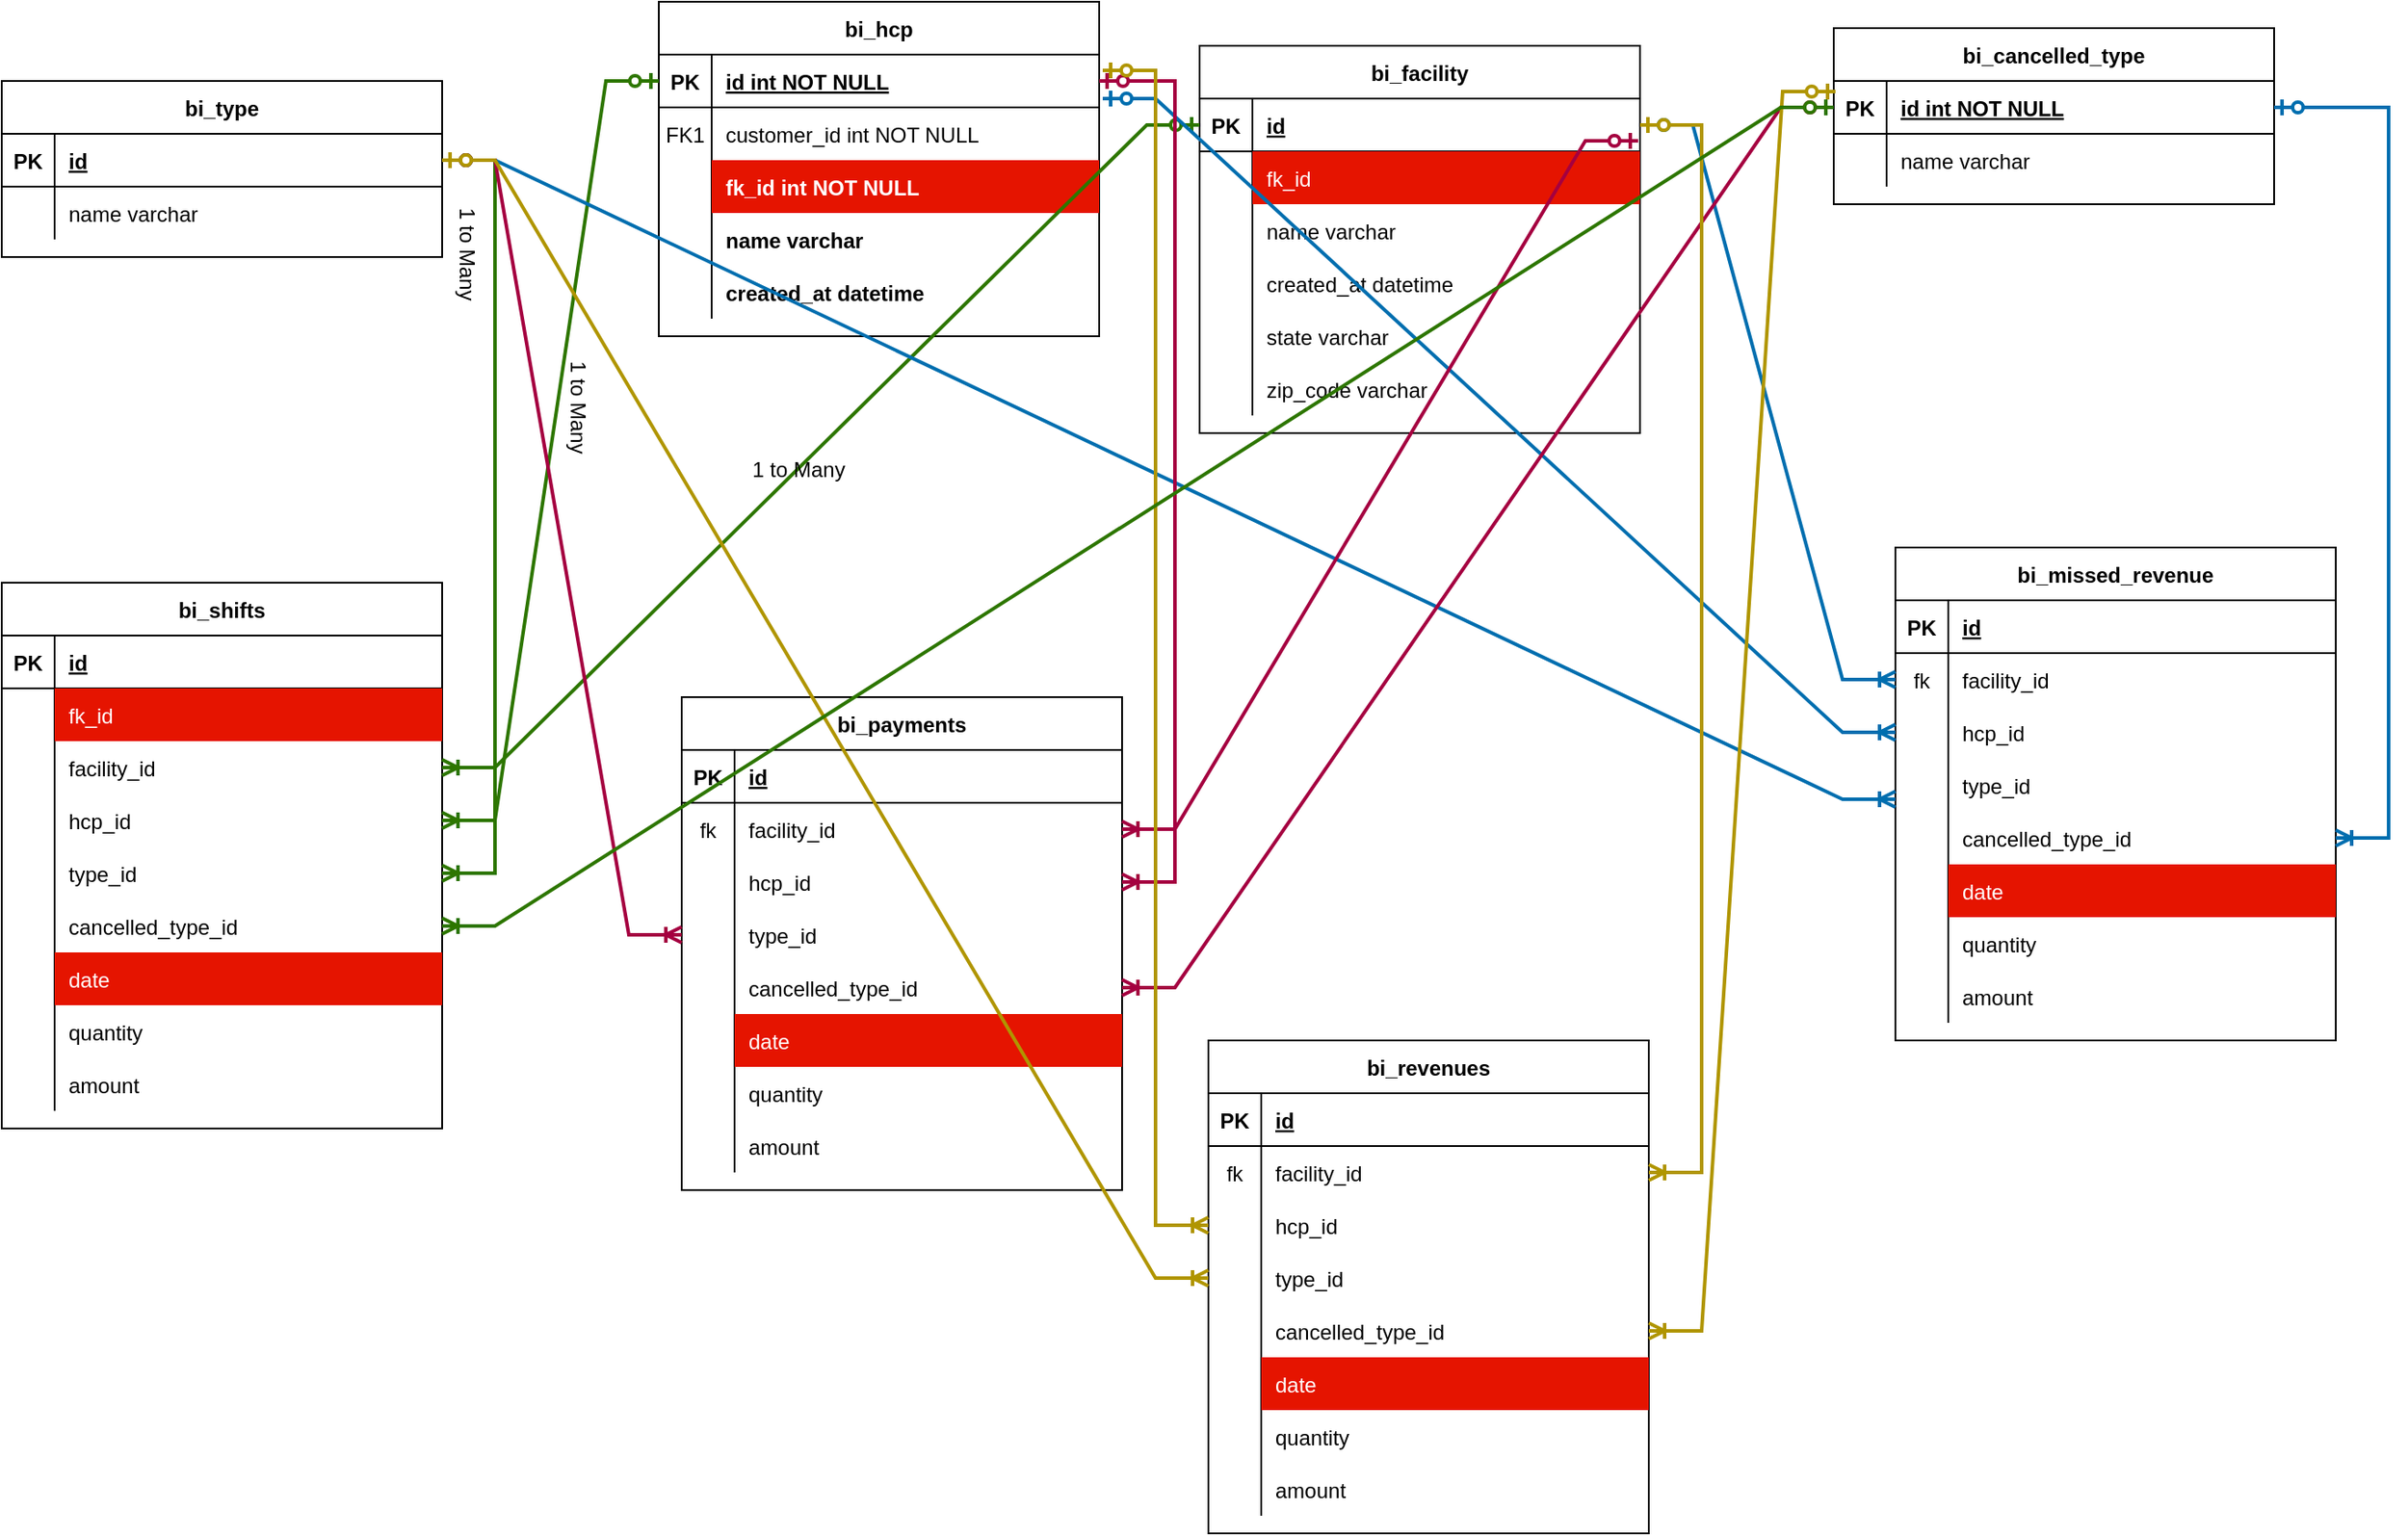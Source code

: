 <mxfile version="20.2.7" type="github">
  <diagram id="R2lEEEUBdFMjLlhIrx00" name="Page-1">
    <mxGraphModel dx="1350" dy="627" grid="1" gridSize="13" guides="1" tooltips="1" connect="1" arrows="1" fold="1" page="1" pageScale="1" pageWidth="850" pageHeight="1100" math="0" shadow="0" extFonts="Permanent Marker^https://fonts.googleapis.com/css?family=Permanent+Marker">
      <root>
        <mxCell id="0" />
        <mxCell id="1" parent="0" />
        <mxCell id="C-vyLk0tnHw3VtMMgP7b-2" value="bi_hcp" style="shape=table;startSize=30;container=1;collapsible=1;childLayout=tableLayout;fixedRows=1;rowLines=0;fontStyle=1;align=center;resizeLast=1;" parent="1" vertex="1">
          <mxGeometry x="403" y="15" width="250" height="190" as="geometry" />
        </mxCell>
        <mxCell id="C-vyLk0tnHw3VtMMgP7b-3" value="" style="shape=partialRectangle;collapsible=0;dropTarget=0;pointerEvents=0;fillColor=none;points=[[0,0.5],[1,0.5]];portConstraint=eastwest;top=0;left=0;right=0;bottom=1;" parent="C-vyLk0tnHw3VtMMgP7b-2" vertex="1">
          <mxGeometry y="30" width="250" height="30" as="geometry" />
        </mxCell>
        <mxCell id="C-vyLk0tnHw3VtMMgP7b-4" value="PK" style="shape=partialRectangle;overflow=hidden;connectable=0;fillColor=none;top=0;left=0;bottom=0;right=0;fontStyle=1;" parent="C-vyLk0tnHw3VtMMgP7b-3" vertex="1">
          <mxGeometry width="30" height="30" as="geometry">
            <mxRectangle width="30" height="30" as="alternateBounds" />
          </mxGeometry>
        </mxCell>
        <mxCell id="C-vyLk0tnHw3VtMMgP7b-5" value="id int NOT NULL " style="shape=partialRectangle;overflow=hidden;connectable=0;fillColor=none;top=0;left=0;bottom=0;right=0;align=left;spacingLeft=6;fontStyle=5;" parent="C-vyLk0tnHw3VtMMgP7b-3" vertex="1">
          <mxGeometry x="30" width="220" height="30" as="geometry">
            <mxRectangle width="220" height="30" as="alternateBounds" />
          </mxGeometry>
        </mxCell>
        <mxCell id="C-vyLk0tnHw3VtMMgP7b-6" value="" style="shape=partialRectangle;collapsible=0;dropTarget=0;pointerEvents=0;fillColor=none;points=[[0,0.5],[1,0.5]];portConstraint=eastwest;top=0;left=0;right=0;bottom=0;" parent="C-vyLk0tnHw3VtMMgP7b-2" vertex="1">
          <mxGeometry y="60" width="250" height="30" as="geometry" />
        </mxCell>
        <mxCell id="C-vyLk0tnHw3VtMMgP7b-7" value="FK1" style="shape=partialRectangle;overflow=hidden;connectable=0;fillColor=none;top=0;left=0;bottom=0;right=0;" parent="C-vyLk0tnHw3VtMMgP7b-6" vertex="1">
          <mxGeometry width="30" height="30" as="geometry">
            <mxRectangle width="30" height="30" as="alternateBounds" />
          </mxGeometry>
        </mxCell>
        <mxCell id="C-vyLk0tnHw3VtMMgP7b-8" value="customer_id int NOT NULL" style="shape=partialRectangle;overflow=hidden;connectable=0;fillColor=none;top=0;left=0;bottom=0;right=0;align=left;spacingLeft=6;" parent="C-vyLk0tnHw3VtMMgP7b-6" vertex="1">
          <mxGeometry x="30" width="220" height="30" as="geometry">
            <mxRectangle width="220" height="30" as="alternateBounds" />
          </mxGeometry>
        </mxCell>
        <mxCell id="C-vyLk0tnHw3VtMMgP7b-9" value="" style="shape=partialRectangle;collapsible=0;dropTarget=0;pointerEvents=0;fillColor=none;points=[[0,0.5],[1,0.5]];portConstraint=eastwest;top=0;left=0;right=0;bottom=0;" parent="C-vyLk0tnHw3VtMMgP7b-2" vertex="1">
          <mxGeometry y="90" width="250" height="30" as="geometry" />
        </mxCell>
        <mxCell id="C-vyLk0tnHw3VtMMgP7b-10" value="" style="shape=partialRectangle;overflow=hidden;connectable=0;fillColor=none;top=0;left=0;bottom=0;right=0;" parent="C-vyLk0tnHw3VtMMgP7b-9" vertex="1">
          <mxGeometry width="30" height="30" as="geometry">
            <mxRectangle width="30" height="30" as="alternateBounds" />
          </mxGeometry>
        </mxCell>
        <mxCell id="C-vyLk0tnHw3VtMMgP7b-11" value="fk_id int NOT NULL" style="shape=partialRectangle;overflow=hidden;connectable=0;fillColor=#e51400;top=0;left=0;bottom=0;right=0;align=left;spacingLeft=6;fontStyle=1;fontColor=#ffffff;strokeColor=#B20000;" parent="C-vyLk0tnHw3VtMMgP7b-9" vertex="1">
          <mxGeometry x="30" width="220" height="30" as="geometry">
            <mxRectangle width="220" height="30" as="alternateBounds" />
          </mxGeometry>
        </mxCell>
        <mxCell id="rzpZ7utzJQlH9TSm0PVT-9" value="" style="shape=partialRectangle;collapsible=0;dropTarget=0;pointerEvents=0;fillColor=none;points=[[0,0.5],[1,0.5]];portConstraint=eastwest;top=0;left=0;right=0;bottom=0;" vertex="1" parent="C-vyLk0tnHw3VtMMgP7b-2">
          <mxGeometry y="120" width="250" height="30" as="geometry" />
        </mxCell>
        <mxCell id="rzpZ7utzJQlH9TSm0PVT-10" value="" style="shape=partialRectangle;overflow=hidden;connectable=0;fillColor=none;top=0;left=0;bottom=0;right=0;" vertex="1" parent="rzpZ7utzJQlH9TSm0PVT-9">
          <mxGeometry width="30" height="30" as="geometry">
            <mxRectangle width="30" height="30" as="alternateBounds" />
          </mxGeometry>
        </mxCell>
        <mxCell id="rzpZ7utzJQlH9TSm0PVT-11" value="name varchar" style="shape=partialRectangle;overflow=hidden;connectable=0;fillColor=none;top=0;left=0;bottom=0;right=0;align=left;spacingLeft=6;fontStyle=1" vertex="1" parent="rzpZ7utzJQlH9TSm0PVT-9">
          <mxGeometry x="30" width="220" height="30" as="geometry">
            <mxRectangle width="220" height="30" as="alternateBounds" />
          </mxGeometry>
        </mxCell>
        <mxCell id="rzpZ7utzJQlH9TSm0PVT-12" value="" style="shape=partialRectangle;collapsible=0;dropTarget=0;pointerEvents=0;fillColor=none;points=[[0,0.5],[1,0.5]];portConstraint=eastwest;top=0;left=0;right=0;bottom=0;" vertex="1" parent="C-vyLk0tnHw3VtMMgP7b-2">
          <mxGeometry y="150" width="250" height="30" as="geometry" />
        </mxCell>
        <mxCell id="rzpZ7utzJQlH9TSm0PVT-13" value="" style="shape=partialRectangle;overflow=hidden;connectable=0;fillColor=none;top=0;left=0;bottom=0;right=0;" vertex="1" parent="rzpZ7utzJQlH9TSm0PVT-12">
          <mxGeometry width="30" height="30" as="geometry">
            <mxRectangle width="30" height="30" as="alternateBounds" />
          </mxGeometry>
        </mxCell>
        <mxCell id="rzpZ7utzJQlH9TSm0PVT-14" value="created_at datetime" style="shape=partialRectangle;overflow=hidden;connectable=0;fillColor=none;top=0;left=0;bottom=0;right=0;align=left;spacingLeft=6;fontStyle=1" vertex="1" parent="rzpZ7utzJQlH9TSm0PVT-12">
          <mxGeometry x="30" width="220" height="30" as="geometry">
            <mxRectangle width="220" height="30" as="alternateBounds" />
          </mxGeometry>
        </mxCell>
        <mxCell id="C-vyLk0tnHw3VtMMgP7b-13" value="bi_cancelled_type" style="shape=table;startSize=30;container=1;collapsible=1;childLayout=tableLayout;fixedRows=1;rowLines=0;fontStyle=1;align=center;resizeLast=1;" parent="1" vertex="1">
          <mxGeometry x="1070" y="30" width="250" height="100" as="geometry" />
        </mxCell>
        <mxCell id="C-vyLk0tnHw3VtMMgP7b-14" value="" style="shape=partialRectangle;collapsible=0;dropTarget=0;pointerEvents=0;fillColor=none;points=[[0,0.5],[1,0.5]];portConstraint=eastwest;top=0;left=0;right=0;bottom=1;" parent="C-vyLk0tnHw3VtMMgP7b-13" vertex="1">
          <mxGeometry y="30" width="250" height="30" as="geometry" />
        </mxCell>
        <mxCell id="C-vyLk0tnHw3VtMMgP7b-15" value="PK" style="shape=partialRectangle;overflow=hidden;connectable=0;fillColor=none;top=0;left=0;bottom=0;right=0;fontStyle=1;" parent="C-vyLk0tnHw3VtMMgP7b-14" vertex="1">
          <mxGeometry width="30" height="30" as="geometry">
            <mxRectangle width="30" height="30" as="alternateBounds" />
          </mxGeometry>
        </mxCell>
        <mxCell id="C-vyLk0tnHw3VtMMgP7b-16" value="id int NOT NULL " style="shape=partialRectangle;overflow=hidden;connectable=0;fillColor=none;top=0;left=0;bottom=0;right=0;align=left;spacingLeft=6;fontStyle=5;" parent="C-vyLk0tnHw3VtMMgP7b-14" vertex="1">
          <mxGeometry x="30" width="220" height="30" as="geometry">
            <mxRectangle width="220" height="30" as="alternateBounds" />
          </mxGeometry>
        </mxCell>
        <mxCell id="C-vyLk0tnHw3VtMMgP7b-20" value="" style="shape=partialRectangle;collapsible=0;dropTarget=0;pointerEvents=0;fillColor=none;points=[[0,0.5],[1,0.5]];portConstraint=eastwest;top=0;left=0;right=0;bottom=0;" parent="C-vyLk0tnHw3VtMMgP7b-13" vertex="1">
          <mxGeometry y="60" width="250" height="30" as="geometry" />
        </mxCell>
        <mxCell id="C-vyLk0tnHw3VtMMgP7b-21" value="" style="shape=partialRectangle;overflow=hidden;connectable=0;fillColor=none;top=0;left=0;bottom=0;right=0;" parent="C-vyLk0tnHw3VtMMgP7b-20" vertex="1">
          <mxGeometry width="30" height="30" as="geometry">
            <mxRectangle width="30" height="30" as="alternateBounds" />
          </mxGeometry>
        </mxCell>
        <mxCell id="C-vyLk0tnHw3VtMMgP7b-22" value="name varchar" style="shape=partialRectangle;overflow=hidden;connectable=0;fillColor=none;top=0;left=0;bottom=0;right=0;align=left;spacingLeft=6;" parent="C-vyLk0tnHw3VtMMgP7b-20" vertex="1">
          <mxGeometry x="30" width="220" height="30" as="geometry">
            <mxRectangle width="220" height="30" as="alternateBounds" />
          </mxGeometry>
        </mxCell>
        <mxCell id="C-vyLk0tnHw3VtMMgP7b-23" value="bi_type" style="shape=table;startSize=30;container=1;collapsible=1;childLayout=tableLayout;fixedRows=1;rowLines=0;fontStyle=1;align=center;resizeLast=1;" parent="1" vertex="1">
          <mxGeometry x="30" y="60" width="250" height="100" as="geometry" />
        </mxCell>
        <mxCell id="C-vyLk0tnHw3VtMMgP7b-24" value="" style="shape=partialRectangle;collapsible=0;dropTarget=0;pointerEvents=0;fillColor=none;points=[[0,0.5],[1,0.5]];portConstraint=eastwest;top=0;left=0;right=0;bottom=1;" parent="C-vyLk0tnHw3VtMMgP7b-23" vertex="1">
          <mxGeometry y="30" width="250" height="30" as="geometry" />
        </mxCell>
        <mxCell id="C-vyLk0tnHw3VtMMgP7b-25" value="PK" style="shape=partialRectangle;overflow=hidden;connectable=0;fillColor=none;top=0;left=0;bottom=0;right=0;fontStyle=1;" parent="C-vyLk0tnHw3VtMMgP7b-24" vertex="1">
          <mxGeometry width="30" height="30" as="geometry">
            <mxRectangle width="30" height="30" as="alternateBounds" />
          </mxGeometry>
        </mxCell>
        <mxCell id="C-vyLk0tnHw3VtMMgP7b-26" value="id" style="shape=partialRectangle;overflow=hidden;connectable=0;fillColor=none;top=0;left=0;bottom=0;right=0;align=left;spacingLeft=6;fontStyle=5;" parent="C-vyLk0tnHw3VtMMgP7b-24" vertex="1">
          <mxGeometry x="30" width="220" height="30" as="geometry">
            <mxRectangle width="220" height="30" as="alternateBounds" />
          </mxGeometry>
        </mxCell>
        <mxCell id="rzpZ7utzJQlH9TSm0PVT-3" value="" style="shape=partialRectangle;collapsible=0;dropTarget=0;pointerEvents=0;fillColor=none;points=[[0,0.5],[1,0.5]];portConstraint=eastwest;top=0;left=0;right=0;bottom=0;" vertex="1" parent="C-vyLk0tnHw3VtMMgP7b-23">
          <mxGeometry y="60" width="250" height="30" as="geometry" />
        </mxCell>
        <mxCell id="rzpZ7utzJQlH9TSm0PVT-4" value="" style="shape=partialRectangle;overflow=hidden;connectable=0;fillColor=none;top=0;left=0;bottom=0;right=0;" vertex="1" parent="rzpZ7utzJQlH9TSm0PVT-3">
          <mxGeometry width="30" height="30" as="geometry">
            <mxRectangle width="30" height="30" as="alternateBounds" />
          </mxGeometry>
        </mxCell>
        <mxCell id="rzpZ7utzJQlH9TSm0PVT-5" value="name varchar" style="shape=partialRectangle;overflow=hidden;connectable=0;fillColor=none;top=0;left=0;bottom=0;right=0;align=left;spacingLeft=6;" vertex="1" parent="rzpZ7utzJQlH9TSm0PVT-3">
          <mxGeometry x="30" width="220" height="30" as="geometry">
            <mxRectangle width="220" height="30" as="alternateBounds" />
          </mxGeometry>
        </mxCell>
        <mxCell id="rzpZ7utzJQlH9TSm0PVT-15" value="bi_facility" style="shape=table;startSize=30;container=1;collapsible=1;childLayout=tableLayout;fixedRows=1;rowLines=0;fontStyle=1;align=center;resizeLast=1;" vertex="1" parent="1">
          <mxGeometry x="710" y="40" width="250" height="220" as="geometry" />
        </mxCell>
        <mxCell id="rzpZ7utzJQlH9TSm0PVT-16" value="" style="shape=partialRectangle;collapsible=0;dropTarget=0;pointerEvents=0;fillColor=none;points=[[0,0.5],[1,0.5]];portConstraint=eastwest;top=0;left=0;right=0;bottom=1;" vertex="1" parent="rzpZ7utzJQlH9TSm0PVT-15">
          <mxGeometry y="30" width="250" height="30" as="geometry" />
        </mxCell>
        <mxCell id="rzpZ7utzJQlH9TSm0PVT-17" value="PK" style="shape=partialRectangle;overflow=hidden;connectable=0;fillColor=none;top=0;left=0;bottom=0;right=0;fontStyle=1;" vertex="1" parent="rzpZ7utzJQlH9TSm0PVT-16">
          <mxGeometry width="30" height="30" as="geometry">
            <mxRectangle width="30" height="30" as="alternateBounds" />
          </mxGeometry>
        </mxCell>
        <mxCell id="rzpZ7utzJQlH9TSm0PVT-18" value="id" style="shape=partialRectangle;overflow=hidden;connectable=0;fillColor=none;top=0;left=0;bottom=0;right=0;align=left;spacingLeft=6;fontStyle=5;" vertex="1" parent="rzpZ7utzJQlH9TSm0PVT-16">
          <mxGeometry x="30" width="220" height="30" as="geometry">
            <mxRectangle width="220" height="30" as="alternateBounds" />
          </mxGeometry>
        </mxCell>
        <mxCell id="rzpZ7utzJQlH9TSm0PVT-19" value="" style="shape=partialRectangle;collapsible=0;dropTarget=0;pointerEvents=0;fillColor=none;points=[[0,0.5],[1,0.5]];portConstraint=eastwest;top=0;left=0;right=0;bottom=0;" vertex="1" parent="rzpZ7utzJQlH9TSm0PVT-15">
          <mxGeometry y="60" width="250" height="30" as="geometry" />
        </mxCell>
        <mxCell id="rzpZ7utzJQlH9TSm0PVT-20" value="" style="shape=partialRectangle;overflow=hidden;connectable=0;fillColor=none;top=0;left=0;bottom=0;right=0;" vertex="1" parent="rzpZ7utzJQlH9TSm0PVT-19">
          <mxGeometry width="30" height="30" as="geometry">
            <mxRectangle width="30" height="30" as="alternateBounds" />
          </mxGeometry>
        </mxCell>
        <mxCell id="rzpZ7utzJQlH9TSm0PVT-21" value="fk_id" style="shape=partialRectangle;overflow=hidden;connectable=0;fillColor=#e51400;top=0;left=0;bottom=0;right=0;align=left;spacingLeft=6;fontColor=#ffffff;strokeColor=#B20000;" vertex="1" parent="rzpZ7utzJQlH9TSm0PVT-19">
          <mxGeometry x="30" width="220" height="30" as="geometry">
            <mxRectangle width="220" height="30" as="alternateBounds" />
          </mxGeometry>
        </mxCell>
        <mxCell id="rzpZ7utzJQlH9TSm0PVT-22" value="" style="shape=partialRectangle;collapsible=0;dropTarget=0;pointerEvents=0;fillColor=none;points=[[0,0.5],[1,0.5]];portConstraint=eastwest;top=0;left=0;right=0;bottom=0;" vertex="1" parent="rzpZ7utzJQlH9TSm0PVT-15">
          <mxGeometry y="90" width="250" height="30" as="geometry" />
        </mxCell>
        <mxCell id="rzpZ7utzJQlH9TSm0PVT-23" value="" style="shape=partialRectangle;overflow=hidden;connectable=0;fillColor=none;top=0;left=0;bottom=0;right=0;" vertex="1" parent="rzpZ7utzJQlH9TSm0PVT-22">
          <mxGeometry width="30" height="30" as="geometry">
            <mxRectangle width="30" height="30" as="alternateBounds" />
          </mxGeometry>
        </mxCell>
        <mxCell id="rzpZ7utzJQlH9TSm0PVT-24" value="name varchar        " style="shape=partialRectangle;overflow=hidden;connectable=0;fillColor=none;top=0;left=0;bottom=0;right=0;align=left;spacingLeft=6;" vertex="1" parent="rzpZ7utzJQlH9TSm0PVT-22">
          <mxGeometry x="30" width="220" height="30" as="geometry">
            <mxRectangle width="220" height="30" as="alternateBounds" />
          </mxGeometry>
        </mxCell>
        <mxCell id="rzpZ7utzJQlH9TSm0PVT-25" value="" style="shape=partialRectangle;collapsible=0;dropTarget=0;pointerEvents=0;fillColor=none;points=[[0,0.5],[1,0.5]];portConstraint=eastwest;top=0;left=0;right=0;bottom=0;" vertex="1" parent="rzpZ7utzJQlH9TSm0PVT-15">
          <mxGeometry y="120" width="250" height="30" as="geometry" />
        </mxCell>
        <mxCell id="rzpZ7utzJQlH9TSm0PVT-26" value="" style="shape=partialRectangle;overflow=hidden;connectable=0;fillColor=none;top=0;left=0;bottom=0;right=0;" vertex="1" parent="rzpZ7utzJQlH9TSm0PVT-25">
          <mxGeometry width="30" height="30" as="geometry">
            <mxRectangle width="30" height="30" as="alternateBounds" />
          </mxGeometry>
        </mxCell>
        <mxCell id="rzpZ7utzJQlH9TSm0PVT-27" value="created_at datetime" style="shape=partialRectangle;overflow=hidden;connectable=0;fillColor=none;top=0;left=0;bottom=0;right=0;align=left;spacingLeft=6;" vertex="1" parent="rzpZ7utzJQlH9TSm0PVT-25">
          <mxGeometry x="30" width="220" height="30" as="geometry">
            <mxRectangle width="220" height="30" as="alternateBounds" />
          </mxGeometry>
        </mxCell>
        <mxCell id="rzpZ7utzJQlH9TSm0PVT-28" value="" style="shape=partialRectangle;collapsible=0;dropTarget=0;pointerEvents=0;fillColor=none;points=[[0,0.5],[1,0.5]];portConstraint=eastwest;top=0;left=0;right=0;bottom=0;" vertex="1" parent="rzpZ7utzJQlH9TSm0PVT-15">
          <mxGeometry y="150" width="250" height="30" as="geometry" />
        </mxCell>
        <mxCell id="rzpZ7utzJQlH9TSm0PVT-29" value="" style="shape=partialRectangle;overflow=hidden;connectable=0;fillColor=none;top=0;left=0;bottom=0;right=0;" vertex="1" parent="rzpZ7utzJQlH9TSm0PVT-28">
          <mxGeometry width="30" height="30" as="geometry">
            <mxRectangle width="30" height="30" as="alternateBounds" />
          </mxGeometry>
        </mxCell>
        <mxCell id="rzpZ7utzJQlH9TSm0PVT-30" value="state varchar" style="shape=partialRectangle;overflow=hidden;connectable=0;fillColor=none;top=0;left=0;bottom=0;right=0;align=left;spacingLeft=6;" vertex="1" parent="rzpZ7utzJQlH9TSm0PVT-28">
          <mxGeometry x="30" width="220" height="30" as="geometry">
            <mxRectangle width="220" height="30" as="alternateBounds" />
          </mxGeometry>
        </mxCell>
        <mxCell id="rzpZ7utzJQlH9TSm0PVT-31" value="" style="shape=partialRectangle;collapsible=0;dropTarget=0;pointerEvents=0;fillColor=none;points=[[0,0.5],[1,0.5]];portConstraint=eastwest;top=0;left=0;right=0;bottom=0;" vertex="1" parent="rzpZ7utzJQlH9TSm0PVT-15">
          <mxGeometry y="180" width="250" height="30" as="geometry" />
        </mxCell>
        <mxCell id="rzpZ7utzJQlH9TSm0PVT-32" value="" style="shape=partialRectangle;overflow=hidden;connectable=0;fillColor=none;top=0;left=0;bottom=0;right=0;" vertex="1" parent="rzpZ7utzJQlH9TSm0PVT-31">
          <mxGeometry width="30" height="30" as="geometry">
            <mxRectangle width="30" height="30" as="alternateBounds" />
          </mxGeometry>
        </mxCell>
        <mxCell id="rzpZ7utzJQlH9TSm0PVT-33" value="zip_code varchar" style="shape=partialRectangle;overflow=hidden;connectable=0;fillColor=none;top=0;left=0;bottom=0;right=0;align=left;spacingLeft=6;" vertex="1" parent="rzpZ7utzJQlH9TSm0PVT-31">
          <mxGeometry x="30" width="220" height="30" as="geometry">
            <mxRectangle width="220" height="30" as="alternateBounds" />
          </mxGeometry>
        </mxCell>
        <mxCell id="rzpZ7utzJQlH9TSm0PVT-34" value="bi_shifts" style="shape=table;startSize=30;container=1;collapsible=1;childLayout=tableLayout;fixedRows=1;rowLines=0;fontStyle=1;align=center;resizeLast=1;" vertex="1" parent="1">
          <mxGeometry x="30" y="345" width="250" height="310" as="geometry" />
        </mxCell>
        <mxCell id="rzpZ7utzJQlH9TSm0PVT-35" value="" style="shape=partialRectangle;collapsible=0;dropTarget=0;pointerEvents=0;fillColor=none;points=[[0,0.5],[1,0.5]];portConstraint=eastwest;top=0;left=0;right=0;bottom=1;" vertex="1" parent="rzpZ7utzJQlH9TSm0PVT-34">
          <mxGeometry y="30" width="250" height="30" as="geometry" />
        </mxCell>
        <mxCell id="rzpZ7utzJQlH9TSm0PVT-36" value="PK" style="shape=partialRectangle;overflow=hidden;connectable=0;fillColor=none;top=0;left=0;bottom=0;right=0;fontStyle=1;" vertex="1" parent="rzpZ7utzJQlH9TSm0PVT-35">
          <mxGeometry width="30" height="30" as="geometry">
            <mxRectangle width="30" height="30" as="alternateBounds" />
          </mxGeometry>
        </mxCell>
        <mxCell id="rzpZ7utzJQlH9TSm0PVT-37" value="id" style="shape=partialRectangle;overflow=hidden;connectable=0;fillColor=none;top=0;left=0;bottom=0;right=0;align=left;spacingLeft=6;fontStyle=5;" vertex="1" parent="rzpZ7utzJQlH9TSm0PVT-35">
          <mxGeometry x="30" width="220" height="30" as="geometry">
            <mxRectangle width="220" height="30" as="alternateBounds" />
          </mxGeometry>
        </mxCell>
        <mxCell id="rzpZ7utzJQlH9TSm0PVT-38" value="" style="shape=partialRectangle;collapsible=0;dropTarget=0;pointerEvents=0;fillColor=none;points=[[0,0.5],[1,0.5]];portConstraint=eastwest;top=0;left=0;right=0;bottom=0;" vertex="1" parent="rzpZ7utzJQlH9TSm0PVT-34">
          <mxGeometry y="60" width="250" height="30" as="geometry" />
        </mxCell>
        <mxCell id="rzpZ7utzJQlH9TSm0PVT-39" value="" style="shape=partialRectangle;overflow=hidden;connectable=0;fillColor=none;top=0;left=0;bottom=0;right=0;" vertex="1" parent="rzpZ7utzJQlH9TSm0PVT-38">
          <mxGeometry width="30" height="30" as="geometry">
            <mxRectangle width="30" height="30" as="alternateBounds" />
          </mxGeometry>
        </mxCell>
        <mxCell id="rzpZ7utzJQlH9TSm0PVT-40" value="fk_id" style="shape=partialRectangle;overflow=hidden;connectable=0;fillColor=#e51400;top=0;left=0;bottom=0;right=0;align=left;spacingLeft=6;fontColor=#ffffff;strokeColor=#B20000;" vertex="1" parent="rzpZ7utzJQlH9TSm0PVT-38">
          <mxGeometry x="30" width="220" height="30" as="geometry">
            <mxRectangle width="220" height="30" as="alternateBounds" />
          </mxGeometry>
        </mxCell>
        <mxCell id="rzpZ7utzJQlH9TSm0PVT-41" value="" style="shape=partialRectangle;collapsible=0;dropTarget=0;pointerEvents=0;fillColor=none;points=[[0,0.5],[1,0.5]];portConstraint=eastwest;top=0;left=0;right=0;bottom=0;" vertex="1" parent="rzpZ7utzJQlH9TSm0PVT-34">
          <mxGeometry y="90" width="250" height="30" as="geometry" />
        </mxCell>
        <mxCell id="rzpZ7utzJQlH9TSm0PVT-42" value="" style="shape=partialRectangle;overflow=hidden;connectable=0;fillColor=none;top=0;left=0;bottom=0;right=0;fontStyle=1" vertex="1" parent="rzpZ7utzJQlH9TSm0PVT-41">
          <mxGeometry width="30" height="30" as="geometry">
            <mxRectangle width="30" height="30" as="alternateBounds" />
          </mxGeometry>
        </mxCell>
        <mxCell id="rzpZ7utzJQlH9TSm0PVT-43" value="facility_id" style="shape=partialRectangle;overflow=hidden;connectable=0;fillColor=none;top=0;left=0;bottom=0;right=0;align=left;spacingLeft=6;" vertex="1" parent="rzpZ7utzJQlH9TSm0PVT-41">
          <mxGeometry x="30" width="220" height="30" as="geometry">
            <mxRectangle width="220" height="30" as="alternateBounds" />
          </mxGeometry>
        </mxCell>
        <mxCell id="rzpZ7utzJQlH9TSm0PVT-44" value="" style="shape=partialRectangle;collapsible=0;dropTarget=0;pointerEvents=0;fillColor=none;points=[[0,0.5],[1,0.5]];portConstraint=eastwest;top=0;left=0;right=0;bottom=0;" vertex="1" parent="rzpZ7utzJQlH9TSm0PVT-34">
          <mxGeometry y="120" width="250" height="30" as="geometry" />
        </mxCell>
        <mxCell id="rzpZ7utzJQlH9TSm0PVT-45" value="" style="shape=partialRectangle;overflow=hidden;connectable=0;fillColor=none;top=0;left=0;bottom=0;right=0;" vertex="1" parent="rzpZ7utzJQlH9TSm0PVT-44">
          <mxGeometry width="30" height="30" as="geometry">
            <mxRectangle width="30" height="30" as="alternateBounds" />
          </mxGeometry>
        </mxCell>
        <mxCell id="rzpZ7utzJQlH9TSm0PVT-46" value="hcp_id" style="shape=partialRectangle;overflow=hidden;connectable=0;fillColor=none;top=0;left=0;bottom=0;right=0;align=left;spacingLeft=6;" vertex="1" parent="rzpZ7utzJQlH9TSm0PVT-44">
          <mxGeometry x="30" width="220" height="30" as="geometry">
            <mxRectangle width="220" height="30" as="alternateBounds" />
          </mxGeometry>
        </mxCell>
        <mxCell id="rzpZ7utzJQlH9TSm0PVT-47" value="" style="shape=partialRectangle;collapsible=0;dropTarget=0;pointerEvents=0;fillColor=none;points=[[0,0.5],[1,0.5]];portConstraint=eastwest;top=0;left=0;right=0;bottom=0;" vertex="1" parent="rzpZ7utzJQlH9TSm0PVT-34">
          <mxGeometry y="150" width="250" height="30" as="geometry" />
        </mxCell>
        <mxCell id="rzpZ7utzJQlH9TSm0PVT-48" value="" style="shape=partialRectangle;overflow=hidden;connectable=0;fillColor=none;top=0;left=0;bottom=0;right=0;" vertex="1" parent="rzpZ7utzJQlH9TSm0PVT-47">
          <mxGeometry width="30" height="30" as="geometry">
            <mxRectangle width="30" height="30" as="alternateBounds" />
          </mxGeometry>
        </mxCell>
        <mxCell id="rzpZ7utzJQlH9TSm0PVT-49" value="type_id" style="shape=partialRectangle;overflow=hidden;connectable=0;fillColor=none;top=0;left=0;bottom=0;right=0;align=left;spacingLeft=6;" vertex="1" parent="rzpZ7utzJQlH9TSm0PVT-47">
          <mxGeometry x="30" width="220" height="30" as="geometry">
            <mxRectangle width="220" height="30" as="alternateBounds" />
          </mxGeometry>
        </mxCell>
        <mxCell id="rzpZ7utzJQlH9TSm0PVT-50" value="" style="shape=partialRectangle;collapsible=0;dropTarget=0;pointerEvents=0;fillColor=none;points=[[0,0.5],[1,0.5]];portConstraint=eastwest;top=0;left=0;right=0;bottom=0;" vertex="1" parent="rzpZ7utzJQlH9TSm0PVT-34">
          <mxGeometry y="180" width="250" height="30" as="geometry" />
        </mxCell>
        <mxCell id="rzpZ7utzJQlH9TSm0PVT-51" value="" style="shape=partialRectangle;overflow=hidden;connectable=0;fillColor=none;top=0;left=0;bottom=0;right=0;" vertex="1" parent="rzpZ7utzJQlH9TSm0PVT-50">
          <mxGeometry width="30" height="30" as="geometry">
            <mxRectangle width="30" height="30" as="alternateBounds" />
          </mxGeometry>
        </mxCell>
        <mxCell id="rzpZ7utzJQlH9TSm0PVT-52" value="cancelled_type_id    " style="shape=partialRectangle;overflow=hidden;connectable=0;fillColor=none;top=0;left=0;bottom=0;right=0;align=left;spacingLeft=6;" vertex="1" parent="rzpZ7utzJQlH9TSm0PVT-50">
          <mxGeometry x="30" width="220" height="30" as="geometry">
            <mxRectangle width="220" height="30" as="alternateBounds" />
          </mxGeometry>
        </mxCell>
        <mxCell id="rzpZ7utzJQlH9TSm0PVT-55" value="" style="shape=partialRectangle;collapsible=0;dropTarget=0;pointerEvents=0;fillColor=none;points=[[0,0.5],[1,0.5]];portConstraint=eastwest;top=0;left=0;right=0;bottom=0;" vertex="1" parent="rzpZ7utzJQlH9TSm0PVT-34">
          <mxGeometry y="210" width="250" height="30" as="geometry" />
        </mxCell>
        <mxCell id="rzpZ7utzJQlH9TSm0PVT-56" value="" style="shape=partialRectangle;overflow=hidden;connectable=0;fillColor=none;top=0;left=0;bottom=0;right=0;" vertex="1" parent="rzpZ7utzJQlH9TSm0PVT-55">
          <mxGeometry width="30" height="30" as="geometry">
            <mxRectangle width="30" height="30" as="alternateBounds" />
          </mxGeometry>
        </mxCell>
        <mxCell id="rzpZ7utzJQlH9TSm0PVT-57" value="date" style="shape=partialRectangle;overflow=hidden;connectable=0;fillColor=#e51400;top=0;left=0;bottom=0;right=0;align=left;spacingLeft=6;strokeColor=#B20000;fontColor=#ffffff;" vertex="1" parent="rzpZ7utzJQlH9TSm0PVT-55">
          <mxGeometry x="30" width="220" height="30" as="geometry">
            <mxRectangle width="220" height="30" as="alternateBounds" />
          </mxGeometry>
        </mxCell>
        <mxCell id="rzpZ7utzJQlH9TSm0PVT-58" value="" style="shape=partialRectangle;collapsible=0;dropTarget=0;pointerEvents=0;fillColor=none;points=[[0,0.5],[1,0.5]];portConstraint=eastwest;top=0;left=0;right=0;bottom=0;" vertex="1" parent="rzpZ7utzJQlH9TSm0PVT-34">
          <mxGeometry y="240" width="250" height="30" as="geometry" />
        </mxCell>
        <mxCell id="rzpZ7utzJQlH9TSm0PVT-59" value="" style="shape=partialRectangle;overflow=hidden;connectable=0;fillColor=none;top=0;left=0;bottom=0;right=0;" vertex="1" parent="rzpZ7utzJQlH9TSm0PVT-58">
          <mxGeometry width="30" height="30" as="geometry">
            <mxRectangle width="30" height="30" as="alternateBounds" />
          </mxGeometry>
        </mxCell>
        <mxCell id="rzpZ7utzJQlH9TSm0PVT-60" value="quantity" style="shape=partialRectangle;overflow=hidden;connectable=0;fillColor=none;top=0;left=0;bottom=0;right=0;align=left;spacingLeft=6;" vertex="1" parent="rzpZ7utzJQlH9TSm0PVT-58">
          <mxGeometry x="30" width="220" height="30" as="geometry">
            <mxRectangle width="220" height="30" as="alternateBounds" />
          </mxGeometry>
        </mxCell>
        <mxCell id="rzpZ7utzJQlH9TSm0PVT-61" value="" style="shape=partialRectangle;collapsible=0;dropTarget=0;pointerEvents=0;fillColor=none;points=[[0,0.5],[1,0.5]];portConstraint=eastwest;top=0;left=0;right=0;bottom=0;" vertex="1" parent="rzpZ7utzJQlH9TSm0PVT-34">
          <mxGeometry y="270" width="250" height="30" as="geometry" />
        </mxCell>
        <mxCell id="rzpZ7utzJQlH9TSm0PVT-62" value="" style="shape=partialRectangle;overflow=hidden;connectable=0;fillColor=none;top=0;left=0;bottom=0;right=0;" vertex="1" parent="rzpZ7utzJQlH9TSm0PVT-61">
          <mxGeometry width="30" height="30" as="geometry">
            <mxRectangle width="30" height="30" as="alternateBounds" />
          </mxGeometry>
        </mxCell>
        <mxCell id="rzpZ7utzJQlH9TSm0PVT-63" value="amount" style="shape=partialRectangle;overflow=hidden;connectable=0;fillColor=none;top=0;left=0;bottom=0;right=0;align=left;spacingLeft=6;" vertex="1" parent="rzpZ7utzJQlH9TSm0PVT-61">
          <mxGeometry x="30" width="220" height="30" as="geometry">
            <mxRectangle width="220" height="30" as="alternateBounds" />
          </mxGeometry>
        </mxCell>
        <mxCell id="rzpZ7utzJQlH9TSm0PVT-64" value="bi_missed_revenue" style="shape=table;startSize=30;container=1;collapsible=1;childLayout=tableLayout;fixedRows=1;rowLines=0;fontStyle=1;align=center;resizeLast=1;" vertex="1" parent="1">
          <mxGeometry x="1105" y="325" width="250" height="280" as="geometry" />
        </mxCell>
        <mxCell id="rzpZ7utzJQlH9TSm0PVT-65" value="" style="shape=partialRectangle;collapsible=0;dropTarget=0;pointerEvents=0;fillColor=none;points=[[0,0.5],[1,0.5]];portConstraint=eastwest;top=0;left=0;right=0;bottom=1;" vertex="1" parent="rzpZ7utzJQlH9TSm0PVT-64">
          <mxGeometry y="30" width="250" height="30" as="geometry" />
        </mxCell>
        <mxCell id="rzpZ7utzJQlH9TSm0PVT-66" value="PK" style="shape=partialRectangle;overflow=hidden;connectable=0;fillColor=none;top=0;left=0;bottom=0;right=0;fontStyle=1;" vertex="1" parent="rzpZ7utzJQlH9TSm0PVT-65">
          <mxGeometry width="30" height="30" as="geometry">
            <mxRectangle width="30" height="30" as="alternateBounds" />
          </mxGeometry>
        </mxCell>
        <mxCell id="rzpZ7utzJQlH9TSm0PVT-67" value="id" style="shape=partialRectangle;overflow=hidden;connectable=0;fillColor=none;top=0;left=0;bottom=0;right=0;align=left;spacingLeft=6;fontStyle=5;" vertex="1" parent="rzpZ7utzJQlH9TSm0PVT-65">
          <mxGeometry x="30" width="220" height="30" as="geometry">
            <mxRectangle width="220" height="30" as="alternateBounds" />
          </mxGeometry>
        </mxCell>
        <mxCell id="rzpZ7utzJQlH9TSm0PVT-71" value="" style="shape=partialRectangle;collapsible=0;dropTarget=0;pointerEvents=0;fillColor=none;points=[[0,0.5],[1,0.5]];portConstraint=eastwest;top=0;left=0;right=0;bottom=0;" vertex="1" parent="rzpZ7utzJQlH9TSm0PVT-64">
          <mxGeometry y="60" width="250" height="30" as="geometry" />
        </mxCell>
        <mxCell id="rzpZ7utzJQlH9TSm0PVT-72" value="fk" style="shape=partialRectangle;overflow=hidden;connectable=0;fillColor=none;top=0;left=0;bottom=0;right=0;" vertex="1" parent="rzpZ7utzJQlH9TSm0PVT-71">
          <mxGeometry width="30" height="30" as="geometry">
            <mxRectangle width="30" height="30" as="alternateBounds" />
          </mxGeometry>
        </mxCell>
        <mxCell id="rzpZ7utzJQlH9TSm0PVT-73" value="facility_id" style="shape=partialRectangle;overflow=hidden;connectable=0;fillColor=none;top=0;left=0;bottom=0;right=0;align=left;spacingLeft=6;" vertex="1" parent="rzpZ7utzJQlH9TSm0PVT-71">
          <mxGeometry x="30" width="220" height="30" as="geometry">
            <mxRectangle width="220" height="30" as="alternateBounds" />
          </mxGeometry>
        </mxCell>
        <mxCell id="rzpZ7utzJQlH9TSm0PVT-74" value="" style="shape=partialRectangle;collapsible=0;dropTarget=0;pointerEvents=0;fillColor=none;points=[[0,0.5],[1,0.5]];portConstraint=eastwest;top=0;left=0;right=0;bottom=0;" vertex="1" parent="rzpZ7utzJQlH9TSm0PVT-64">
          <mxGeometry y="90" width="250" height="30" as="geometry" />
        </mxCell>
        <mxCell id="rzpZ7utzJQlH9TSm0PVT-75" value="" style="shape=partialRectangle;overflow=hidden;connectable=0;fillColor=none;top=0;left=0;bottom=0;right=0;" vertex="1" parent="rzpZ7utzJQlH9TSm0PVT-74">
          <mxGeometry width="30" height="30" as="geometry">
            <mxRectangle width="30" height="30" as="alternateBounds" />
          </mxGeometry>
        </mxCell>
        <mxCell id="rzpZ7utzJQlH9TSm0PVT-76" value="hcp_id" style="shape=partialRectangle;overflow=hidden;connectable=0;fillColor=none;top=0;left=0;bottom=0;right=0;align=left;spacingLeft=6;" vertex="1" parent="rzpZ7utzJQlH9TSm0PVT-74">
          <mxGeometry x="30" width="220" height="30" as="geometry">
            <mxRectangle width="220" height="30" as="alternateBounds" />
          </mxGeometry>
        </mxCell>
        <mxCell id="rzpZ7utzJQlH9TSm0PVT-77" value="" style="shape=partialRectangle;collapsible=0;dropTarget=0;pointerEvents=0;fillColor=none;points=[[0,0.5],[1,0.5]];portConstraint=eastwest;top=0;left=0;right=0;bottom=0;" vertex="1" parent="rzpZ7utzJQlH9TSm0PVT-64">
          <mxGeometry y="120" width="250" height="30" as="geometry" />
        </mxCell>
        <mxCell id="rzpZ7utzJQlH9TSm0PVT-78" value="" style="shape=partialRectangle;overflow=hidden;connectable=0;fillColor=none;top=0;left=0;bottom=0;right=0;" vertex="1" parent="rzpZ7utzJQlH9TSm0PVT-77">
          <mxGeometry width="30" height="30" as="geometry">
            <mxRectangle width="30" height="30" as="alternateBounds" />
          </mxGeometry>
        </mxCell>
        <mxCell id="rzpZ7utzJQlH9TSm0PVT-79" value="type_id" style="shape=partialRectangle;overflow=hidden;connectable=0;fillColor=none;top=0;left=0;bottom=0;right=0;align=left;spacingLeft=6;" vertex="1" parent="rzpZ7utzJQlH9TSm0PVT-77">
          <mxGeometry x="30" width="220" height="30" as="geometry">
            <mxRectangle width="220" height="30" as="alternateBounds" />
          </mxGeometry>
        </mxCell>
        <mxCell id="rzpZ7utzJQlH9TSm0PVT-80" value="" style="shape=partialRectangle;collapsible=0;dropTarget=0;pointerEvents=0;fillColor=none;points=[[0,0.5],[1,0.5]];portConstraint=eastwest;top=0;left=0;right=0;bottom=0;" vertex="1" parent="rzpZ7utzJQlH9TSm0PVT-64">
          <mxGeometry y="150" width="250" height="30" as="geometry" />
        </mxCell>
        <mxCell id="rzpZ7utzJQlH9TSm0PVT-81" value="" style="shape=partialRectangle;overflow=hidden;connectable=0;fillColor=none;top=0;left=0;bottom=0;right=0;" vertex="1" parent="rzpZ7utzJQlH9TSm0PVT-80">
          <mxGeometry width="30" height="30" as="geometry">
            <mxRectangle width="30" height="30" as="alternateBounds" />
          </mxGeometry>
        </mxCell>
        <mxCell id="rzpZ7utzJQlH9TSm0PVT-82" value="cancelled_type_id    " style="shape=partialRectangle;overflow=hidden;connectable=0;fillColor=none;top=0;left=0;bottom=0;right=0;align=left;spacingLeft=6;" vertex="1" parent="rzpZ7utzJQlH9TSm0PVT-80">
          <mxGeometry x="30" width="220" height="30" as="geometry">
            <mxRectangle width="220" height="30" as="alternateBounds" />
          </mxGeometry>
        </mxCell>
        <mxCell id="rzpZ7utzJQlH9TSm0PVT-83" value="" style="shape=partialRectangle;collapsible=0;dropTarget=0;pointerEvents=0;fillColor=none;points=[[0,0.5],[1,0.5]];portConstraint=eastwest;top=0;left=0;right=0;bottom=0;" vertex="1" parent="rzpZ7utzJQlH9TSm0PVT-64">
          <mxGeometry y="180" width="250" height="30" as="geometry" />
        </mxCell>
        <mxCell id="rzpZ7utzJQlH9TSm0PVT-84" value="" style="shape=partialRectangle;overflow=hidden;connectable=0;fillColor=none;top=0;left=0;bottom=0;right=0;" vertex="1" parent="rzpZ7utzJQlH9TSm0PVT-83">
          <mxGeometry width="30" height="30" as="geometry">
            <mxRectangle width="30" height="30" as="alternateBounds" />
          </mxGeometry>
        </mxCell>
        <mxCell id="rzpZ7utzJQlH9TSm0PVT-85" value="date" style="shape=partialRectangle;overflow=hidden;connectable=0;fillColor=#e51400;top=0;left=0;bottom=0;right=0;align=left;spacingLeft=6;strokeColor=#B20000;fontColor=#ffffff;" vertex="1" parent="rzpZ7utzJQlH9TSm0PVT-83">
          <mxGeometry x="30" width="220" height="30" as="geometry">
            <mxRectangle width="220" height="30" as="alternateBounds" />
          </mxGeometry>
        </mxCell>
        <mxCell id="rzpZ7utzJQlH9TSm0PVT-86" value="" style="shape=partialRectangle;collapsible=0;dropTarget=0;pointerEvents=0;fillColor=none;points=[[0,0.5],[1,0.5]];portConstraint=eastwest;top=0;left=0;right=0;bottom=0;" vertex="1" parent="rzpZ7utzJQlH9TSm0PVT-64">
          <mxGeometry y="210" width="250" height="30" as="geometry" />
        </mxCell>
        <mxCell id="rzpZ7utzJQlH9TSm0PVT-87" value="" style="shape=partialRectangle;overflow=hidden;connectable=0;fillColor=none;top=0;left=0;bottom=0;right=0;" vertex="1" parent="rzpZ7utzJQlH9TSm0PVT-86">
          <mxGeometry width="30" height="30" as="geometry">
            <mxRectangle width="30" height="30" as="alternateBounds" />
          </mxGeometry>
        </mxCell>
        <mxCell id="rzpZ7utzJQlH9TSm0PVT-88" value="quantity" style="shape=partialRectangle;overflow=hidden;connectable=0;fillColor=none;top=0;left=0;bottom=0;right=0;align=left;spacingLeft=6;" vertex="1" parent="rzpZ7utzJQlH9TSm0PVT-86">
          <mxGeometry x="30" width="220" height="30" as="geometry">
            <mxRectangle width="220" height="30" as="alternateBounds" />
          </mxGeometry>
        </mxCell>
        <mxCell id="rzpZ7utzJQlH9TSm0PVT-89" value="" style="shape=partialRectangle;collapsible=0;dropTarget=0;pointerEvents=0;fillColor=none;points=[[0,0.5],[1,0.5]];portConstraint=eastwest;top=0;left=0;right=0;bottom=0;" vertex="1" parent="rzpZ7utzJQlH9TSm0PVT-64">
          <mxGeometry y="240" width="250" height="30" as="geometry" />
        </mxCell>
        <mxCell id="rzpZ7utzJQlH9TSm0PVT-90" value="" style="shape=partialRectangle;overflow=hidden;connectable=0;fillColor=none;top=0;left=0;bottom=0;right=0;" vertex="1" parent="rzpZ7utzJQlH9TSm0PVT-89">
          <mxGeometry width="30" height="30" as="geometry">
            <mxRectangle width="30" height="30" as="alternateBounds" />
          </mxGeometry>
        </mxCell>
        <mxCell id="rzpZ7utzJQlH9TSm0PVT-91" value="amount" style="shape=partialRectangle;overflow=hidden;connectable=0;fillColor=none;top=0;left=0;bottom=0;right=0;align=left;spacingLeft=6;" vertex="1" parent="rzpZ7utzJQlH9TSm0PVT-89">
          <mxGeometry x="30" width="220" height="30" as="geometry">
            <mxRectangle width="220" height="30" as="alternateBounds" />
          </mxGeometry>
        </mxCell>
        <mxCell id="rzpZ7utzJQlH9TSm0PVT-104" value="1 to Many" style="text;html=1;align=center;verticalAlign=bottom;resizable=0;points=[];autosize=1;strokeColor=none;fillColor=none;rotation=90;" vertex="1" parent="1">
          <mxGeometry x="260" y="143" width="80" height="30" as="geometry" />
        </mxCell>
        <mxCell id="rzpZ7utzJQlH9TSm0PVT-103" value="" style="edgeStyle=entityRelationEdgeStyle;fontSize=12;html=1;endArrow=ERoneToMany;startArrow=ERzeroToOne;rounded=0;strokeWidth=2;exitX=1;exitY=0.5;exitDx=0;exitDy=0;entryX=1;entryY=0.5;entryDx=0;entryDy=0;fillColor=#60a917;strokeColor=#2D7600;" edge="1" parent="1" source="C-vyLk0tnHw3VtMMgP7b-24" target="rzpZ7utzJQlH9TSm0PVT-47">
          <mxGeometry width="100" height="100" relative="1" as="geometry">
            <mxPoint x="650" y="380" as="sourcePoint" />
            <mxPoint x="750" y="280" as="targetPoint" />
          </mxGeometry>
        </mxCell>
        <mxCell id="rzpZ7utzJQlH9TSm0PVT-105" value="" style="edgeStyle=entityRelationEdgeStyle;fontSize=12;html=1;endArrow=ERoneToMany;startArrow=ERzeroToOne;rounded=0;strokeWidth=2;exitX=0;exitY=0.5;exitDx=0;exitDy=0;entryX=1;entryY=0.5;entryDx=0;entryDy=0;fillColor=#60a917;strokeColor=#2D7600;" edge="1" parent="1" source="C-vyLk0tnHw3VtMMgP7b-3" target="rzpZ7utzJQlH9TSm0PVT-44">
          <mxGeometry width="100" height="100" relative="1" as="geometry">
            <mxPoint x="650" y="386" as="sourcePoint" />
            <mxPoint x="750" y="286" as="targetPoint" />
          </mxGeometry>
        </mxCell>
        <mxCell id="rzpZ7utzJQlH9TSm0PVT-106" value="1 to Many" style="text;html=1;align=center;verticalAlign=bottom;resizable=0;points=[];autosize=1;strokeColor=none;fillColor=none;rotation=90;" vertex="1" parent="1">
          <mxGeometry x="323" y="230" width="80" height="30" as="geometry" />
        </mxCell>
        <mxCell id="rzpZ7utzJQlH9TSm0PVT-108" value="" style="edgeStyle=entityRelationEdgeStyle;fontSize=12;html=1;endArrow=ERoneToMany;startArrow=ERzeroToOne;rounded=0;strokeWidth=2;entryX=1;entryY=0.5;entryDx=0;entryDy=0;exitX=0;exitY=0.5;exitDx=0;exitDy=0;fillColor=#60a917;strokeColor=#2D7600;" edge="1" parent="1" source="rzpZ7utzJQlH9TSm0PVT-16" target="rzpZ7utzJQlH9TSm0PVT-41">
          <mxGeometry width="100" height="100" relative="1" as="geometry">
            <mxPoint x="650" y="386" as="sourcePoint" />
            <mxPoint x="750" y="286" as="targetPoint" />
          </mxGeometry>
        </mxCell>
        <mxCell id="rzpZ7utzJQlH9TSm0PVT-109" value="1 to Many" style="text;html=1;align=center;verticalAlign=bottom;resizable=0;points=[];autosize=1;strokeColor=none;fillColor=none;rotation=0;" vertex="1" parent="1">
          <mxGeometry x="442" y="260" width="80" height="30" as="geometry" />
        </mxCell>
        <mxCell id="rzpZ7utzJQlH9TSm0PVT-110" value="" style="edgeStyle=entityRelationEdgeStyle;fontSize=12;html=1;endArrow=ERoneToMany;startArrow=ERzeroToOne;rounded=0;strokeWidth=2;exitX=1;exitY=0.5;exitDx=0;exitDy=0;entryX=0;entryY=0.5;entryDx=0;entryDy=0;fillColor=#1ba1e2;strokeColor=#006EAF;" edge="1" parent="1" source="rzpZ7utzJQlH9TSm0PVT-16" target="rzpZ7utzJQlH9TSm0PVT-71">
          <mxGeometry width="100" height="100" relative="1" as="geometry">
            <mxPoint x="750" y="286" as="sourcePoint" />
            <mxPoint x="650" y="386" as="targetPoint" />
          </mxGeometry>
        </mxCell>
        <mxCell id="rzpZ7utzJQlH9TSm0PVT-111" value="" style="edgeStyle=entityRelationEdgeStyle;fontSize=12;html=1;endArrow=ERoneToMany;startArrow=ERzeroToOne;rounded=0;strokeWidth=2;exitX=1.008;exitY=0.833;exitDx=0;exitDy=0;exitPerimeter=0;fillColor=#1ba1e2;strokeColor=#006EAF;" edge="1" parent="1" source="C-vyLk0tnHw3VtMMgP7b-3" target="rzpZ7utzJQlH9TSm0PVT-74">
          <mxGeometry width="100" height="100" relative="1" as="geometry">
            <mxPoint x="650" y="386" as="sourcePoint" />
            <mxPoint x="750" y="286" as="targetPoint" />
          </mxGeometry>
        </mxCell>
        <mxCell id="rzpZ7utzJQlH9TSm0PVT-112" value="" style="edgeStyle=entityRelationEdgeStyle;fontSize=12;html=1;endArrow=ERoneToMany;startArrow=ERzeroToOne;rounded=0;strokeWidth=2;exitX=1;exitY=0.5;exitDx=0;exitDy=0;entryX=0;entryY=0.767;entryDx=0;entryDy=0;entryPerimeter=0;fillColor=#1ba1e2;strokeColor=#006EAF;" edge="1" parent="1" source="C-vyLk0tnHw3VtMMgP7b-24" target="rzpZ7utzJQlH9TSm0PVT-77">
          <mxGeometry width="100" height="100" relative="1" as="geometry">
            <mxPoint x="650" y="386" as="sourcePoint" />
            <mxPoint x="750" y="286" as="targetPoint" />
          </mxGeometry>
        </mxCell>
        <mxCell id="rzpZ7utzJQlH9TSm0PVT-113" value="bi_payments" style="shape=table;startSize=30;container=1;collapsible=1;childLayout=tableLayout;fixedRows=1;rowLines=0;fontStyle=1;align=center;resizeLast=1;" vertex="1" parent="1">
          <mxGeometry x="416" y="410" width="250" height="280" as="geometry" />
        </mxCell>
        <mxCell id="rzpZ7utzJQlH9TSm0PVT-114" value="" style="shape=partialRectangle;collapsible=0;dropTarget=0;pointerEvents=0;fillColor=none;points=[[0,0.5],[1,0.5]];portConstraint=eastwest;top=0;left=0;right=0;bottom=1;" vertex="1" parent="rzpZ7utzJQlH9TSm0PVT-113">
          <mxGeometry y="30" width="250" height="30" as="geometry" />
        </mxCell>
        <mxCell id="rzpZ7utzJQlH9TSm0PVT-115" value="PK" style="shape=partialRectangle;overflow=hidden;connectable=0;fillColor=none;top=0;left=0;bottom=0;right=0;fontStyle=1;" vertex="1" parent="rzpZ7utzJQlH9TSm0PVT-114">
          <mxGeometry width="30" height="30" as="geometry">
            <mxRectangle width="30" height="30" as="alternateBounds" />
          </mxGeometry>
        </mxCell>
        <mxCell id="rzpZ7utzJQlH9TSm0PVT-116" value="id" style="shape=partialRectangle;overflow=hidden;connectable=0;fillColor=none;top=0;left=0;bottom=0;right=0;align=left;spacingLeft=6;fontStyle=5;" vertex="1" parent="rzpZ7utzJQlH9TSm0PVT-114">
          <mxGeometry x="30" width="220" height="30" as="geometry">
            <mxRectangle width="220" height="30" as="alternateBounds" />
          </mxGeometry>
        </mxCell>
        <mxCell id="rzpZ7utzJQlH9TSm0PVT-117" value="" style="shape=partialRectangle;collapsible=0;dropTarget=0;pointerEvents=0;fillColor=none;points=[[0,0.5],[1,0.5]];portConstraint=eastwest;top=0;left=0;right=0;bottom=0;" vertex="1" parent="rzpZ7utzJQlH9TSm0PVT-113">
          <mxGeometry y="60" width="250" height="30" as="geometry" />
        </mxCell>
        <mxCell id="rzpZ7utzJQlH9TSm0PVT-118" value="fk" style="shape=partialRectangle;overflow=hidden;connectable=0;fillColor=none;top=0;left=0;bottom=0;right=0;" vertex="1" parent="rzpZ7utzJQlH9TSm0PVT-117">
          <mxGeometry width="30" height="30" as="geometry">
            <mxRectangle width="30" height="30" as="alternateBounds" />
          </mxGeometry>
        </mxCell>
        <mxCell id="rzpZ7utzJQlH9TSm0PVT-119" value="facility_id" style="shape=partialRectangle;overflow=hidden;connectable=0;fillColor=none;top=0;left=0;bottom=0;right=0;align=left;spacingLeft=6;" vertex="1" parent="rzpZ7utzJQlH9TSm0PVT-117">
          <mxGeometry x="30" width="220" height="30" as="geometry">
            <mxRectangle width="220" height="30" as="alternateBounds" />
          </mxGeometry>
        </mxCell>
        <mxCell id="rzpZ7utzJQlH9TSm0PVT-120" value="" style="shape=partialRectangle;collapsible=0;dropTarget=0;pointerEvents=0;fillColor=none;points=[[0,0.5],[1,0.5]];portConstraint=eastwest;top=0;left=0;right=0;bottom=0;" vertex="1" parent="rzpZ7utzJQlH9TSm0PVT-113">
          <mxGeometry y="90" width="250" height="30" as="geometry" />
        </mxCell>
        <mxCell id="rzpZ7utzJQlH9TSm0PVT-121" value="" style="shape=partialRectangle;overflow=hidden;connectable=0;fillColor=none;top=0;left=0;bottom=0;right=0;" vertex="1" parent="rzpZ7utzJQlH9TSm0PVT-120">
          <mxGeometry width="30" height="30" as="geometry">
            <mxRectangle width="30" height="30" as="alternateBounds" />
          </mxGeometry>
        </mxCell>
        <mxCell id="rzpZ7utzJQlH9TSm0PVT-122" value="hcp_id" style="shape=partialRectangle;overflow=hidden;connectable=0;fillColor=none;top=0;left=0;bottom=0;right=0;align=left;spacingLeft=6;" vertex="1" parent="rzpZ7utzJQlH9TSm0PVT-120">
          <mxGeometry x="30" width="220" height="30" as="geometry">
            <mxRectangle width="220" height="30" as="alternateBounds" />
          </mxGeometry>
        </mxCell>
        <mxCell id="rzpZ7utzJQlH9TSm0PVT-123" value="" style="shape=partialRectangle;collapsible=0;dropTarget=0;pointerEvents=0;fillColor=none;points=[[0,0.5],[1,0.5]];portConstraint=eastwest;top=0;left=0;right=0;bottom=0;" vertex="1" parent="rzpZ7utzJQlH9TSm0PVT-113">
          <mxGeometry y="120" width="250" height="30" as="geometry" />
        </mxCell>
        <mxCell id="rzpZ7utzJQlH9TSm0PVT-124" value="" style="shape=partialRectangle;overflow=hidden;connectable=0;fillColor=none;top=0;left=0;bottom=0;right=0;" vertex="1" parent="rzpZ7utzJQlH9TSm0PVT-123">
          <mxGeometry width="30" height="30" as="geometry">
            <mxRectangle width="30" height="30" as="alternateBounds" />
          </mxGeometry>
        </mxCell>
        <mxCell id="rzpZ7utzJQlH9TSm0PVT-125" value="type_id" style="shape=partialRectangle;overflow=hidden;connectable=0;fillColor=none;top=0;left=0;bottom=0;right=0;align=left;spacingLeft=6;" vertex="1" parent="rzpZ7utzJQlH9TSm0PVT-123">
          <mxGeometry x="30" width="220" height="30" as="geometry">
            <mxRectangle width="220" height="30" as="alternateBounds" />
          </mxGeometry>
        </mxCell>
        <mxCell id="rzpZ7utzJQlH9TSm0PVT-126" value="" style="shape=partialRectangle;collapsible=0;dropTarget=0;pointerEvents=0;fillColor=none;points=[[0,0.5],[1,0.5]];portConstraint=eastwest;top=0;left=0;right=0;bottom=0;" vertex="1" parent="rzpZ7utzJQlH9TSm0PVT-113">
          <mxGeometry y="150" width="250" height="30" as="geometry" />
        </mxCell>
        <mxCell id="rzpZ7utzJQlH9TSm0PVT-127" value="" style="shape=partialRectangle;overflow=hidden;connectable=0;fillColor=none;top=0;left=0;bottom=0;right=0;" vertex="1" parent="rzpZ7utzJQlH9TSm0PVT-126">
          <mxGeometry width="30" height="30" as="geometry">
            <mxRectangle width="30" height="30" as="alternateBounds" />
          </mxGeometry>
        </mxCell>
        <mxCell id="rzpZ7utzJQlH9TSm0PVT-128" value="cancelled_type_id    " style="shape=partialRectangle;overflow=hidden;connectable=0;fillColor=none;top=0;left=0;bottom=0;right=0;align=left;spacingLeft=6;" vertex="1" parent="rzpZ7utzJQlH9TSm0PVT-126">
          <mxGeometry x="30" width="220" height="30" as="geometry">
            <mxRectangle width="220" height="30" as="alternateBounds" />
          </mxGeometry>
        </mxCell>
        <mxCell id="rzpZ7utzJQlH9TSm0PVT-129" value="" style="shape=partialRectangle;collapsible=0;dropTarget=0;pointerEvents=0;fillColor=none;points=[[0,0.5],[1,0.5]];portConstraint=eastwest;top=0;left=0;right=0;bottom=0;" vertex="1" parent="rzpZ7utzJQlH9TSm0PVT-113">
          <mxGeometry y="180" width="250" height="30" as="geometry" />
        </mxCell>
        <mxCell id="rzpZ7utzJQlH9TSm0PVT-130" value="" style="shape=partialRectangle;overflow=hidden;connectable=0;fillColor=none;top=0;left=0;bottom=0;right=0;" vertex="1" parent="rzpZ7utzJQlH9TSm0PVT-129">
          <mxGeometry width="30" height="30" as="geometry">
            <mxRectangle width="30" height="30" as="alternateBounds" />
          </mxGeometry>
        </mxCell>
        <mxCell id="rzpZ7utzJQlH9TSm0PVT-131" value="date" style="shape=partialRectangle;overflow=hidden;connectable=0;fillColor=#e51400;top=0;left=0;bottom=0;right=0;align=left;spacingLeft=6;strokeColor=#B20000;fontColor=#ffffff;" vertex="1" parent="rzpZ7utzJQlH9TSm0PVT-129">
          <mxGeometry x="30" width="220" height="30" as="geometry">
            <mxRectangle width="220" height="30" as="alternateBounds" />
          </mxGeometry>
        </mxCell>
        <mxCell id="rzpZ7utzJQlH9TSm0PVT-132" value="" style="shape=partialRectangle;collapsible=0;dropTarget=0;pointerEvents=0;fillColor=none;points=[[0,0.5],[1,0.5]];portConstraint=eastwest;top=0;left=0;right=0;bottom=0;" vertex="1" parent="rzpZ7utzJQlH9TSm0PVT-113">
          <mxGeometry y="210" width="250" height="30" as="geometry" />
        </mxCell>
        <mxCell id="rzpZ7utzJQlH9TSm0PVT-133" value="" style="shape=partialRectangle;overflow=hidden;connectable=0;fillColor=none;top=0;left=0;bottom=0;right=0;" vertex="1" parent="rzpZ7utzJQlH9TSm0PVT-132">
          <mxGeometry width="30" height="30" as="geometry">
            <mxRectangle width="30" height="30" as="alternateBounds" />
          </mxGeometry>
        </mxCell>
        <mxCell id="rzpZ7utzJQlH9TSm0PVT-134" value="quantity" style="shape=partialRectangle;overflow=hidden;connectable=0;fillColor=none;top=0;left=0;bottom=0;right=0;align=left;spacingLeft=6;" vertex="1" parent="rzpZ7utzJQlH9TSm0PVT-132">
          <mxGeometry x="30" width="220" height="30" as="geometry">
            <mxRectangle width="220" height="30" as="alternateBounds" />
          </mxGeometry>
        </mxCell>
        <mxCell id="rzpZ7utzJQlH9TSm0PVT-135" value="" style="shape=partialRectangle;collapsible=0;dropTarget=0;pointerEvents=0;fillColor=none;points=[[0,0.5],[1,0.5]];portConstraint=eastwest;top=0;left=0;right=0;bottom=0;" vertex="1" parent="rzpZ7utzJQlH9TSm0PVT-113">
          <mxGeometry y="240" width="250" height="30" as="geometry" />
        </mxCell>
        <mxCell id="rzpZ7utzJQlH9TSm0PVT-136" value="" style="shape=partialRectangle;overflow=hidden;connectable=0;fillColor=none;top=0;left=0;bottom=0;right=0;" vertex="1" parent="rzpZ7utzJQlH9TSm0PVT-135">
          <mxGeometry width="30" height="30" as="geometry">
            <mxRectangle width="30" height="30" as="alternateBounds" />
          </mxGeometry>
        </mxCell>
        <mxCell id="rzpZ7utzJQlH9TSm0PVT-137" value="amount" style="shape=partialRectangle;overflow=hidden;connectable=0;fillColor=none;top=0;left=0;bottom=0;right=0;align=left;spacingLeft=6;" vertex="1" parent="rzpZ7utzJQlH9TSm0PVT-135">
          <mxGeometry x="30" width="220" height="30" as="geometry">
            <mxRectangle width="220" height="30" as="alternateBounds" />
          </mxGeometry>
        </mxCell>
        <mxCell id="rzpZ7utzJQlH9TSm0PVT-138" value="" style="edgeStyle=entityRelationEdgeStyle;fontSize=12;html=1;endArrow=ERoneToMany;startArrow=ERzeroToOne;rounded=0;strokeWidth=2;exitX=1;exitY=0.5;exitDx=0;exitDy=0;fillColor=#d80073;strokeColor=#A50040;" edge="1" parent="1" source="C-vyLk0tnHw3VtMMgP7b-3" target="rzpZ7utzJQlH9TSm0PVT-120">
          <mxGeometry width="100" height="100" relative="1" as="geometry">
            <mxPoint x="650" y="412" as="sourcePoint" />
            <mxPoint x="750" y="312" as="targetPoint" />
          </mxGeometry>
        </mxCell>
        <mxCell id="rzpZ7utzJQlH9TSm0PVT-139" value="" style="edgeStyle=entityRelationEdgeStyle;fontSize=12;html=1;endArrow=ERoneToMany;startArrow=ERzeroToOne;rounded=0;strokeWidth=2;exitX=0.996;exitY=0.8;exitDx=0;exitDy=0;exitPerimeter=0;fillColor=#d80073;strokeColor=#A50040;" edge="1" parent="1" source="rzpZ7utzJQlH9TSm0PVT-16" target="rzpZ7utzJQlH9TSm0PVT-117">
          <mxGeometry width="100" height="100" relative="1" as="geometry">
            <mxPoint x="650" y="412" as="sourcePoint" />
            <mxPoint x="750" y="312" as="targetPoint" />
          </mxGeometry>
        </mxCell>
        <mxCell id="rzpZ7utzJQlH9TSm0PVT-141" value="" style="edgeStyle=entityRelationEdgeStyle;fontSize=12;html=1;endArrow=ERoneToMany;startArrow=ERzeroToOne;rounded=0;strokeWidth=2;fillColor=#d80073;strokeColor=#A50040;" edge="1" parent="1" source="C-vyLk0tnHw3VtMMgP7b-24" target="rzpZ7utzJQlH9TSm0PVT-123">
          <mxGeometry width="100" height="100" relative="1" as="geometry">
            <mxPoint x="340" y="503" as="sourcePoint" />
            <mxPoint x="440" y="403" as="targetPoint" />
          </mxGeometry>
        </mxCell>
        <mxCell id="rzpZ7utzJQlH9TSm0PVT-142" value="" style="edgeStyle=entityRelationEdgeStyle;fontSize=12;html=1;endArrow=ERoneToMany;startArrow=ERzeroToOne;rounded=0;strokeWidth=2;entryX=1;entryY=0.5;entryDx=0;entryDy=0;fillColor=#d80073;strokeColor=#A50040;" edge="1" parent="1" source="C-vyLk0tnHw3VtMMgP7b-14" target="rzpZ7utzJQlH9TSm0PVT-126">
          <mxGeometry width="100" height="100" relative="1" as="geometry">
            <mxPoint x="767" y="605" as="sourcePoint" />
            <mxPoint x="867" y="505" as="targetPoint" />
          </mxGeometry>
        </mxCell>
        <mxCell id="rzpZ7utzJQlH9TSm0PVT-143" value="bi_revenues" style="shape=table;startSize=30;container=1;collapsible=1;childLayout=tableLayout;fixedRows=1;rowLines=0;fontStyle=1;align=center;resizeLast=1;" vertex="1" parent="1">
          <mxGeometry x="715" y="605" width="250" height="280" as="geometry" />
        </mxCell>
        <mxCell id="rzpZ7utzJQlH9TSm0PVT-144" value="" style="shape=partialRectangle;collapsible=0;dropTarget=0;pointerEvents=0;fillColor=none;points=[[0,0.5],[1,0.5]];portConstraint=eastwest;top=0;left=0;right=0;bottom=1;" vertex="1" parent="rzpZ7utzJQlH9TSm0PVT-143">
          <mxGeometry y="30" width="250" height="30" as="geometry" />
        </mxCell>
        <mxCell id="rzpZ7utzJQlH9TSm0PVT-145" value="PK" style="shape=partialRectangle;overflow=hidden;connectable=0;fillColor=none;top=0;left=0;bottom=0;right=0;fontStyle=1;" vertex="1" parent="rzpZ7utzJQlH9TSm0PVT-144">
          <mxGeometry width="30" height="30" as="geometry">
            <mxRectangle width="30" height="30" as="alternateBounds" />
          </mxGeometry>
        </mxCell>
        <mxCell id="rzpZ7utzJQlH9TSm0PVT-146" value="id" style="shape=partialRectangle;overflow=hidden;connectable=0;fillColor=none;top=0;left=0;bottom=0;right=0;align=left;spacingLeft=6;fontStyle=5;" vertex="1" parent="rzpZ7utzJQlH9TSm0PVT-144">
          <mxGeometry x="30" width="220" height="30" as="geometry">
            <mxRectangle width="220" height="30" as="alternateBounds" />
          </mxGeometry>
        </mxCell>
        <mxCell id="rzpZ7utzJQlH9TSm0PVT-147" value="" style="shape=partialRectangle;collapsible=0;dropTarget=0;pointerEvents=0;fillColor=none;points=[[0,0.5],[1,0.5]];portConstraint=eastwest;top=0;left=0;right=0;bottom=0;" vertex="1" parent="rzpZ7utzJQlH9TSm0PVT-143">
          <mxGeometry y="60" width="250" height="30" as="geometry" />
        </mxCell>
        <mxCell id="rzpZ7utzJQlH9TSm0PVT-148" value="fk" style="shape=partialRectangle;overflow=hidden;connectable=0;fillColor=none;top=0;left=0;bottom=0;right=0;" vertex="1" parent="rzpZ7utzJQlH9TSm0PVT-147">
          <mxGeometry width="30" height="30" as="geometry">
            <mxRectangle width="30" height="30" as="alternateBounds" />
          </mxGeometry>
        </mxCell>
        <mxCell id="rzpZ7utzJQlH9TSm0PVT-149" value="facility_id" style="shape=partialRectangle;overflow=hidden;connectable=0;fillColor=none;top=0;left=0;bottom=0;right=0;align=left;spacingLeft=6;" vertex="1" parent="rzpZ7utzJQlH9TSm0PVT-147">
          <mxGeometry x="30" width="220" height="30" as="geometry">
            <mxRectangle width="220" height="30" as="alternateBounds" />
          </mxGeometry>
        </mxCell>
        <mxCell id="rzpZ7utzJQlH9TSm0PVT-150" value="" style="shape=partialRectangle;collapsible=0;dropTarget=0;pointerEvents=0;fillColor=none;points=[[0,0.5],[1,0.5]];portConstraint=eastwest;top=0;left=0;right=0;bottom=0;" vertex="1" parent="rzpZ7utzJQlH9TSm0PVT-143">
          <mxGeometry y="90" width="250" height="30" as="geometry" />
        </mxCell>
        <mxCell id="rzpZ7utzJQlH9TSm0PVT-151" value="" style="shape=partialRectangle;overflow=hidden;connectable=0;fillColor=none;top=0;left=0;bottom=0;right=0;" vertex="1" parent="rzpZ7utzJQlH9TSm0PVT-150">
          <mxGeometry width="30" height="30" as="geometry">
            <mxRectangle width="30" height="30" as="alternateBounds" />
          </mxGeometry>
        </mxCell>
        <mxCell id="rzpZ7utzJQlH9TSm0PVT-152" value="hcp_id" style="shape=partialRectangle;overflow=hidden;connectable=0;fillColor=none;top=0;left=0;bottom=0;right=0;align=left;spacingLeft=6;" vertex="1" parent="rzpZ7utzJQlH9TSm0PVT-150">
          <mxGeometry x="30" width="220" height="30" as="geometry">
            <mxRectangle width="220" height="30" as="alternateBounds" />
          </mxGeometry>
        </mxCell>
        <mxCell id="rzpZ7utzJQlH9TSm0PVT-153" value="" style="shape=partialRectangle;collapsible=0;dropTarget=0;pointerEvents=0;fillColor=none;points=[[0,0.5],[1,0.5]];portConstraint=eastwest;top=0;left=0;right=0;bottom=0;" vertex="1" parent="rzpZ7utzJQlH9TSm0PVT-143">
          <mxGeometry y="120" width="250" height="30" as="geometry" />
        </mxCell>
        <mxCell id="rzpZ7utzJQlH9TSm0PVT-154" value="" style="shape=partialRectangle;overflow=hidden;connectable=0;fillColor=none;top=0;left=0;bottom=0;right=0;" vertex="1" parent="rzpZ7utzJQlH9TSm0PVT-153">
          <mxGeometry width="30" height="30" as="geometry">
            <mxRectangle width="30" height="30" as="alternateBounds" />
          </mxGeometry>
        </mxCell>
        <mxCell id="rzpZ7utzJQlH9TSm0PVT-155" value="type_id" style="shape=partialRectangle;overflow=hidden;connectable=0;fillColor=none;top=0;left=0;bottom=0;right=0;align=left;spacingLeft=6;" vertex="1" parent="rzpZ7utzJQlH9TSm0PVT-153">
          <mxGeometry x="30" width="220" height="30" as="geometry">
            <mxRectangle width="220" height="30" as="alternateBounds" />
          </mxGeometry>
        </mxCell>
        <mxCell id="rzpZ7utzJQlH9TSm0PVT-156" value="" style="shape=partialRectangle;collapsible=0;dropTarget=0;pointerEvents=0;fillColor=none;points=[[0,0.5],[1,0.5]];portConstraint=eastwest;top=0;left=0;right=0;bottom=0;" vertex="1" parent="rzpZ7utzJQlH9TSm0PVT-143">
          <mxGeometry y="150" width="250" height="30" as="geometry" />
        </mxCell>
        <mxCell id="rzpZ7utzJQlH9TSm0PVT-157" value="" style="shape=partialRectangle;overflow=hidden;connectable=0;fillColor=none;top=0;left=0;bottom=0;right=0;" vertex="1" parent="rzpZ7utzJQlH9TSm0PVT-156">
          <mxGeometry width="30" height="30" as="geometry">
            <mxRectangle width="30" height="30" as="alternateBounds" />
          </mxGeometry>
        </mxCell>
        <mxCell id="rzpZ7utzJQlH9TSm0PVT-158" value="cancelled_type_id    " style="shape=partialRectangle;overflow=hidden;connectable=0;fillColor=none;top=0;left=0;bottom=0;right=0;align=left;spacingLeft=6;" vertex="1" parent="rzpZ7utzJQlH9TSm0PVT-156">
          <mxGeometry x="30" width="220" height="30" as="geometry">
            <mxRectangle width="220" height="30" as="alternateBounds" />
          </mxGeometry>
        </mxCell>
        <mxCell id="rzpZ7utzJQlH9TSm0PVT-159" value="" style="shape=partialRectangle;collapsible=0;dropTarget=0;pointerEvents=0;fillColor=none;points=[[0,0.5],[1,0.5]];portConstraint=eastwest;top=0;left=0;right=0;bottom=0;" vertex="1" parent="rzpZ7utzJQlH9TSm0PVT-143">
          <mxGeometry y="180" width="250" height="30" as="geometry" />
        </mxCell>
        <mxCell id="rzpZ7utzJQlH9TSm0PVT-160" value="" style="shape=partialRectangle;overflow=hidden;connectable=0;fillColor=none;top=0;left=0;bottom=0;right=0;" vertex="1" parent="rzpZ7utzJQlH9TSm0PVT-159">
          <mxGeometry width="30" height="30" as="geometry">
            <mxRectangle width="30" height="30" as="alternateBounds" />
          </mxGeometry>
        </mxCell>
        <mxCell id="rzpZ7utzJQlH9TSm0PVT-161" value="date" style="shape=partialRectangle;overflow=hidden;connectable=0;fillColor=#e51400;top=0;left=0;bottom=0;right=0;align=left;spacingLeft=6;strokeColor=#B20000;fontColor=#ffffff;" vertex="1" parent="rzpZ7utzJQlH9TSm0PVT-159">
          <mxGeometry x="30" width="220" height="30" as="geometry">
            <mxRectangle width="220" height="30" as="alternateBounds" />
          </mxGeometry>
        </mxCell>
        <mxCell id="rzpZ7utzJQlH9TSm0PVT-162" value="" style="shape=partialRectangle;collapsible=0;dropTarget=0;pointerEvents=0;fillColor=none;points=[[0,0.5],[1,0.5]];portConstraint=eastwest;top=0;left=0;right=0;bottom=0;" vertex="1" parent="rzpZ7utzJQlH9TSm0PVT-143">
          <mxGeometry y="210" width="250" height="30" as="geometry" />
        </mxCell>
        <mxCell id="rzpZ7utzJQlH9TSm0PVT-163" value="" style="shape=partialRectangle;overflow=hidden;connectable=0;fillColor=none;top=0;left=0;bottom=0;right=0;" vertex="1" parent="rzpZ7utzJQlH9TSm0PVT-162">
          <mxGeometry width="30" height="30" as="geometry">
            <mxRectangle width="30" height="30" as="alternateBounds" />
          </mxGeometry>
        </mxCell>
        <mxCell id="rzpZ7utzJQlH9TSm0PVT-164" value="quantity" style="shape=partialRectangle;overflow=hidden;connectable=0;fillColor=none;top=0;left=0;bottom=0;right=0;align=left;spacingLeft=6;" vertex="1" parent="rzpZ7utzJQlH9TSm0PVT-162">
          <mxGeometry x="30" width="220" height="30" as="geometry">
            <mxRectangle width="220" height="30" as="alternateBounds" />
          </mxGeometry>
        </mxCell>
        <mxCell id="rzpZ7utzJQlH9TSm0PVT-165" value="" style="shape=partialRectangle;collapsible=0;dropTarget=0;pointerEvents=0;fillColor=none;points=[[0,0.5],[1,0.5]];portConstraint=eastwest;top=0;left=0;right=0;bottom=0;" vertex="1" parent="rzpZ7utzJQlH9TSm0PVT-143">
          <mxGeometry y="240" width="250" height="30" as="geometry" />
        </mxCell>
        <mxCell id="rzpZ7utzJQlH9TSm0PVT-166" value="" style="shape=partialRectangle;overflow=hidden;connectable=0;fillColor=none;top=0;left=0;bottom=0;right=0;" vertex="1" parent="rzpZ7utzJQlH9TSm0PVT-165">
          <mxGeometry width="30" height="30" as="geometry">
            <mxRectangle width="30" height="30" as="alternateBounds" />
          </mxGeometry>
        </mxCell>
        <mxCell id="rzpZ7utzJQlH9TSm0PVT-167" value="amount" style="shape=partialRectangle;overflow=hidden;connectable=0;fillColor=none;top=0;left=0;bottom=0;right=0;align=left;spacingLeft=6;" vertex="1" parent="rzpZ7utzJQlH9TSm0PVT-165">
          <mxGeometry x="30" width="220" height="30" as="geometry">
            <mxRectangle width="220" height="30" as="alternateBounds" />
          </mxGeometry>
        </mxCell>
        <mxCell id="rzpZ7utzJQlH9TSm0PVT-168" value="" style="edgeStyle=entityRelationEdgeStyle;fontSize=12;html=1;endArrow=ERoneToMany;startArrow=ERzeroToOne;rounded=0;strokeWidth=2;fillColor=#e3c800;strokeColor=#B09500;" edge="1" parent="1" source="rzpZ7utzJQlH9TSm0PVT-16" target="rzpZ7utzJQlH9TSm0PVT-147">
          <mxGeometry width="100" height="100" relative="1" as="geometry">
            <mxPoint x="637" y="273" as="sourcePoint" />
            <mxPoint x="750" y="338" as="targetPoint" />
          </mxGeometry>
        </mxCell>
        <mxCell id="rzpZ7utzJQlH9TSm0PVT-169" value="" style="edgeStyle=entityRelationEdgeStyle;fontSize=12;html=1;endArrow=ERoneToMany;startArrow=ERzeroToOne;rounded=0;strokeWidth=2;exitX=1.008;exitY=0.3;exitDx=0;exitDy=0;exitPerimeter=0;fillColor=#e3c800;strokeColor=#B09500;" edge="1" parent="1" source="C-vyLk0tnHw3VtMMgP7b-3" target="rzpZ7utzJQlH9TSm0PVT-150">
          <mxGeometry width="100" height="100" relative="1" as="geometry">
            <mxPoint x="676" y="117" as="sourcePoint" />
            <mxPoint x="750" y="403" as="targetPoint" />
          </mxGeometry>
        </mxCell>
        <mxCell id="rzpZ7utzJQlH9TSm0PVT-170" value="" style="edgeStyle=entityRelationEdgeStyle;fontSize=12;html=1;endArrow=ERoneToMany;startArrow=ERzeroToOne;rounded=0;strokeWidth=2;exitX=1;exitY=0.5;exitDx=0;exitDy=0;fillColor=#e3c800;strokeColor=#B09500;" edge="1" parent="1" source="C-vyLk0tnHw3VtMMgP7b-24" target="rzpZ7utzJQlH9TSm0PVT-153">
          <mxGeometry width="100" height="100" relative="1" as="geometry">
            <mxPoint x="403" y="828" as="sourcePoint" />
            <mxPoint x="503" y="728" as="targetPoint" />
          </mxGeometry>
        </mxCell>
        <mxCell id="rzpZ7utzJQlH9TSm0PVT-171" value="" style="edgeStyle=entityRelationEdgeStyle;fontSize=12;html=1;endArrow=ERoneToMany;startArrow=ERzeroToOne;rounded=0;strokeWidth=2;exitX=0.004;exitY=0.2;exitDx=0;exitDy=0;exitPerimeter=0;fillColor=#e3c800;strokeColor=#B09500;" edge="1" parent="1" source="C-vyLk0tnHw3VtMMgP7b-14" target="rzpZ7utzJQlH9TSm0PVT-156">
          <mxGeometry width="100" height="100" relative="1" as="geometry">
            <mxPoint x="759" y="507" as="sourcePoint" />
            <mxPoint x="1075" y="754" as="targetPoint" />
          </mxGeometry>
        </mxCell>
        <mxCell id="rzpZ7utzJQlH9TSm0PVT-172" value="" style="edgeStyle=entityRelationEdgeStyle;fontSize=12;html=1;endArrow=ERoneToMany;startArrow=ERzeroToOne;rounded=0;strokeWidth=2;fillColor=#60a917;strokeColor=#2D7600;" edge="1" parent="1" source="C-vyLk0tnHw3VtMMgP7b-14" target="rzpZ7utzJQlH9TSm0PVT-50">
          <mxGeometry width="100" height="100" relative="1" as="geometry">
            <mxPoint x="403" y="494" as="sourcePoint" />
            <mxPoint x="303" y="594" as="targetPoint" />
          </mxGeometry>
        </mxCell>
        <mxCell id="rzpZ7utzJQlH9TSm0PVT-173" value="" style="edgeStyle=entityRelationEdgeStyle;fontSize=12;html=1;endArrow=ERoneToMany;startArrow=ERzeroToOne;rounded=0;strokeWidth=2;fillColor=#1ba1e2;strokeColor=#006EAF;exitX=1;exitY=0.5;exitDx=0;exitDy=0;" edge="1" parent="1" source="C-vyLk0tnHw3VtMMgP7b-14" target="rzpZ7utzJQlH9TSm0PVT-80">
          <mxGeometry width="100" height="100" relative="1" as="geometry">
            <mxPoint x="750" y="286" as="sourcePoint" />
            <mxPoint x="650" y="386" as="targetPoint" />
          </mxGeometry>
        </mxCell>
      </root>
    </mxGraphModel>
  </diagram>
</mxfile>
